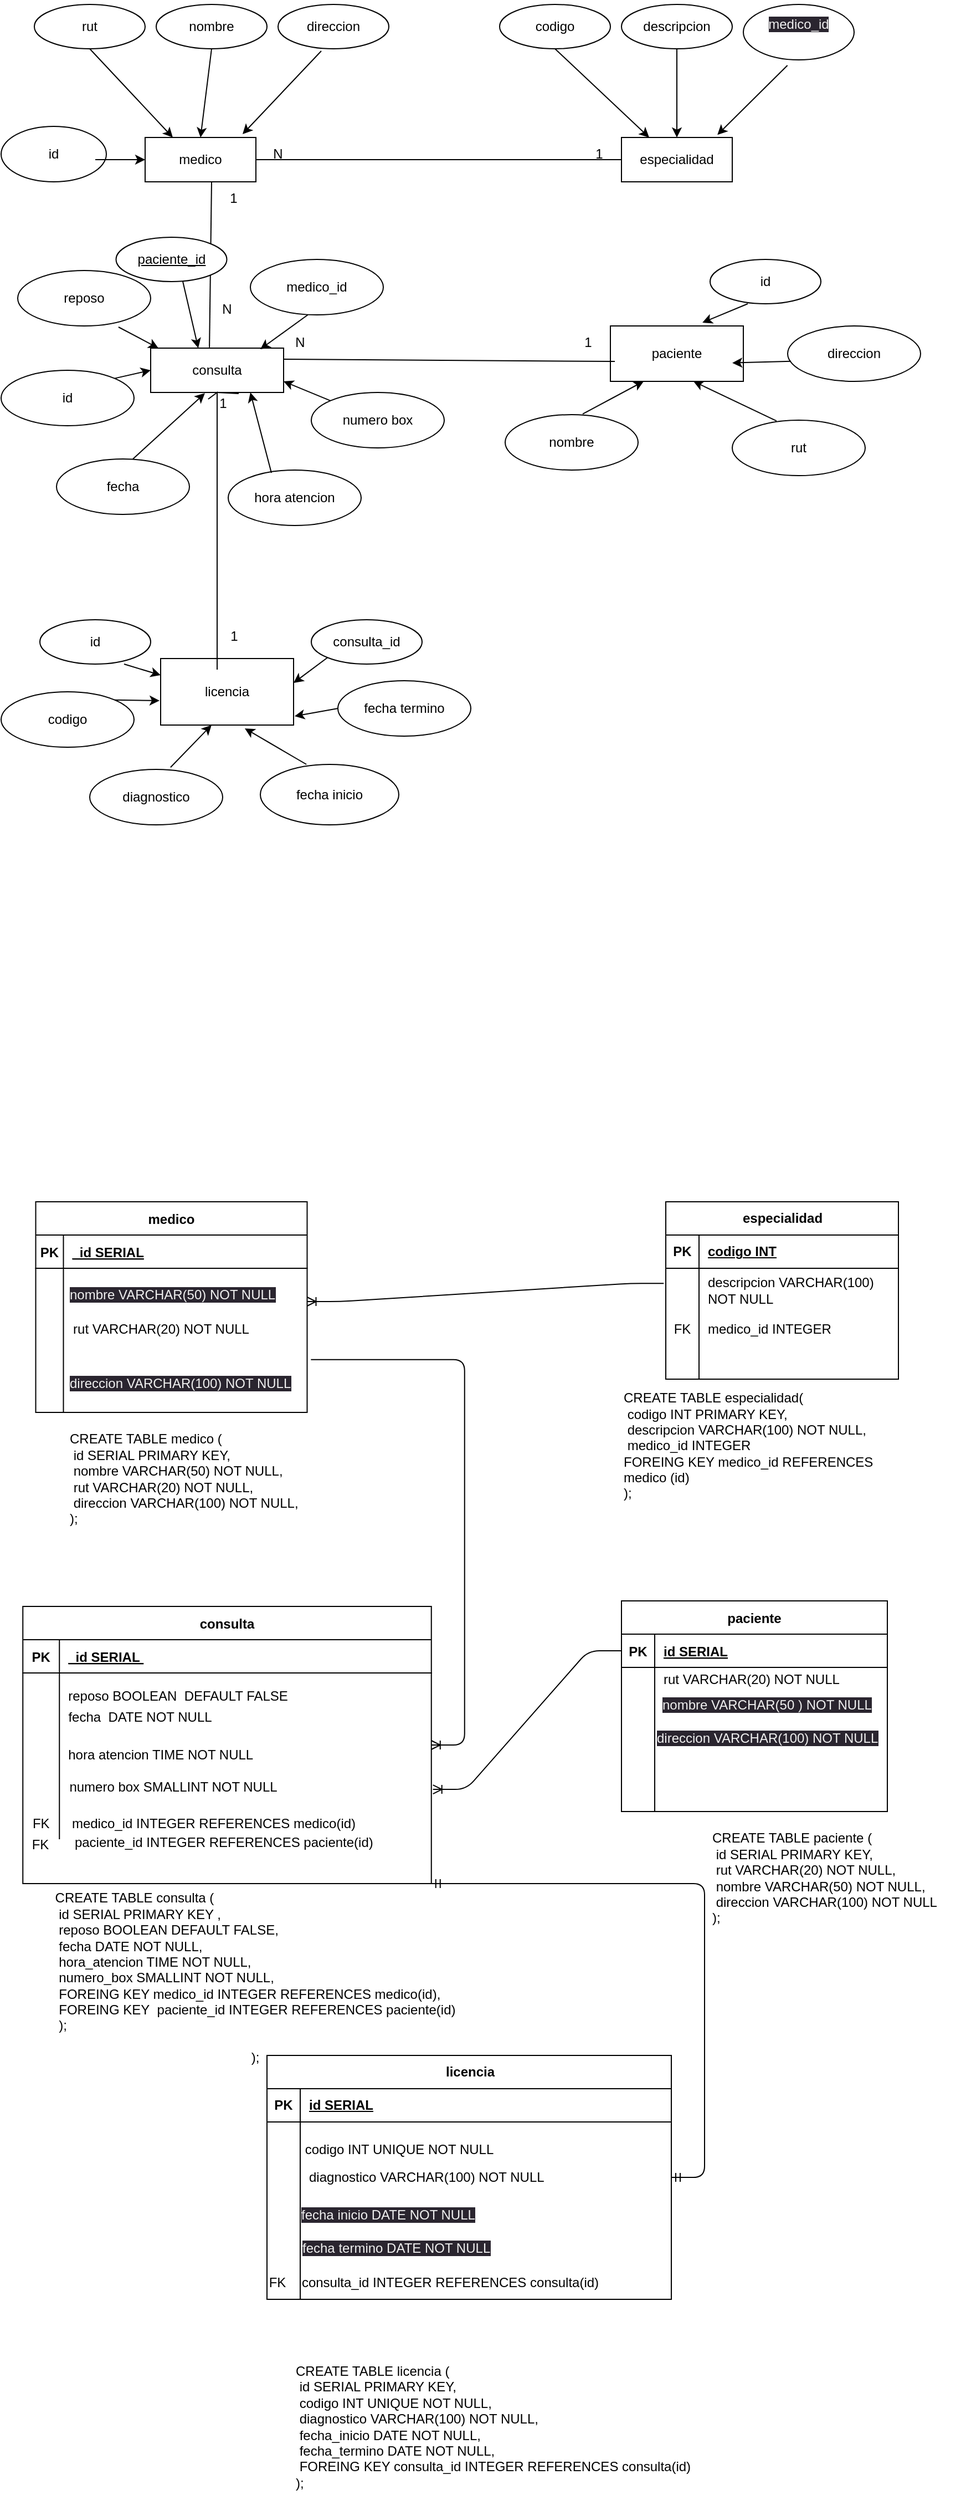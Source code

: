 <mxfile>
    <diagram id="HH4tAxBKXGQvusToXuVI" name="Page-1">
        <mxGraphModel dx="937" dy="563" grid="1" gridSize="10" guides="1" tooltips="1" connect="1" arrows="1" fold="1" page="1" pageScale="1" pageWidth="850" pageHeight="1100" math="0" shadow="0">
            <root>
                <mxCell id="0"/>
                <mxCell id="1" parent="0"/>
                <mxCell id="2" value="medico" style="whiteSpace=wrap;html=1;align=center;" parent="1" vertex="1">
                    <mxGeometry x="130" y="200" width="100" height="40" as="geometry"/>
                </mxCell>
                <mxCell id="3" value="especialidad" style="whiteSpace=wrap;html=1;align=center;" parent="1" vertex="1">
                    <mxGeometry x="560" y="200" width="100" height="40" as="geometry"/>
                </mxCell>
                <mxCell id="4" value="rut" style="ellipse;whiteSpace=wrap;html=1;align=center;" parent="1" vertex="1">
                    <mxGeometry x="30" y="80" width="100" height="40" as="geometry"/>
                </mxCell>
                <mxCell id="5" value="nombre" style="ellipse;whiteSpace=wrap;html=1;align=center;" parent="1" vertex="1">
                    <mxGeometry x="140" y="80" width="100" height="40" as="geometry"/>
                </mxCell>
                <mxCell id="6" value="direccion" style="ellipse;whiteSpace=wrap;html=1;align=center;" parent="1" vertex="1">
                    <mxGeometry x="250" y="80" width="100" height="40" as="geometry"/>
                </mxCell>
                <mxCell id="7" value="codigo" style="ellipse;whiteSpace=wrap;html=1;align=center;" parent="1" vertex="1">
                    <mxGeometry x="450" y="80" width="100" height="40" as="geometry"/>
                </mxCell>
                <mxCell id="8" value="descripcion" style="ellipse;whiteSpace=wrap;html=1;align=center;" parent="1" vertex="1">
                    <mxGeometry x="560" y="80" width="100" height="40" as="geometry"/>
                </mxCell>
                <mxCell id="9" value="" style="endArrow=none;html=1;rounded=0;exitX=1;exitY=0.5;exitDx=0;exitDy=0;entryX=0;entryY=0.5;entryDx=0;entryDy=0;" parent="1" source="2" target="3" edge="1">
                    <mxGeometry relative="1" as="geometry">
                        <mxPoint x="250" y="240" as="sourcePoint"/>
                        <mxPoint x="410" y="240" as="targetPoint"/>
                    </mxGeometry>
                </mxCell>
                <mxCell id="10" value="" style="endArrow=classic;html=1;entryX=0.25;entryY=0;entryDx=0;entryDy=0;exitX=0.5;exitY=1;exitDx=0;exitDy=0;" parent="1" source="4" target="2" edge="1">
                    <mxGeometry width="50" height="50" relative="1" as="geometry">
                        <mxPoint x="390" y="270" as="sourcePoint"/>
                        <mxPoint x="440" y="220" as="targetPoint"/>
                    </mxGeometry>
                </mxCell>
                <mxCell id="11" value="" style="endArrow=classic;html=1;entryX=0.5;entryY=0;entryDx=0;entryDy=0;exitX=0.5;exitY=1;exitDx=0;exitDy=0;" parent="1" source="5" target="2" edge="1">
                    <mxGeometry width="50" height="50" relative="1" as="geometry">
                        <mxPoint x="390" y="270" as="sourcePoint"/>
                        <mxPoint x="440" y="220" as="targetPoint"/>
                    </mxGeometry>
                </mxCell>
                <mxCell id="12" value="" style="endArrow=classic;html=1;entryX=0.88;entryY=-0.075;entryDx=0;entryDy=0;entryPerimeter=0;exitX=0.39;exitY=1.05;exitDx=0;exitDy=0;exitPerimeter=0;" parent="1" source="6" target="2" edge="1">
                    <mxGeometry width="50" height="50" relative="1" as="geometry">
                        <mxPoint x="390" y="270" as="sourcePoint"/>
                        <mxPoint x="440" y="220" as="targetPoint"/>
                    </mxGeometry>
                </mxCell>
                <mxCell id="13" value="" style="endArrow=classic;html=1;entryX=0.5;entryY=0;entryDx=0;entryDy=0;exitX=0.5;exitY=1;exitDx=0;exitDy=0;" parent="1" source="8" target="3" edge="1">
                    <mxGeometry width="50" height="50" relative="1" as="geometry">
                        <mxPoint x="390" y="270" as="sourcePoint"/>
                        <mxPoint x="440" y="220" as="targetPoint"/>
                    </mxGeometry>
                </mxCell>
                <mxCell id="14" value="" style="endArrow=classic;html=1;entryX=0.25;entryY=0;entryDx=0;entryDy=0;exitX=0.5;exitY=1;exitDx=0;exitDy=0;" parent="1" source="7" target="3" edge="1">
                    <mxGeometry width="50" height="50" relative="1" as="geometry">
                        <mxPoint x="390" y="270" as="sourcePoint"/>
                        <mxPoint x="440" y="220" as="targetPoint"/>
                    </mxGeometry>
                </mxCell>
                <mxCell id="15" value="consulta" style="rounded=0;whiteSpace=wrap;html=1;" parent="1" vertex="1">
                    <mxGeometry x="135" y="390" width="120" height="40" as="geometry"/>
                </mxCell>
                <mxCell id="16" value="paciente" style="rounded=0;whiteSpace=wrap;html=1;" parent="1" vertex="1">
                    <mxGeometry x="550" y="370" width="120" height="50" as="geometry"/>
                </mxCell>
                <mxCell id="18" value="numero box" style="ellipse;whiteSpace=wrap;html=1;" parent="1" vertex="1">
                    <mxGeometry x="280" y="430" width="120" height="50" as="geometry"/>
                </mxCell>
                <mxCell id="19" value="hora atencion" style="ellipse;whiteSpace=wrap;html=1;" parent="1" vertex="1">
                    <mxGeometry x="205" y="500" width="120" height="50" as="geometry"/>
                </mxCell>
                <mxCell id="20" value="fecha" style="ellipse;whiteSpace=wrap;html=1;" parent="1" vertex="1">
                    <mxGeometry x="50" y="490" width="120" height="50" as="geometry"/>
                </mxCell>
                <mxCell id="21" value="id" style="ellipse;whiteSpace=wrap;html=1;" parent="1" vertex="1">
                    <mxGeometry y="410" width="120" height="50" as="geometry"/>
                </mxCell>
                <mxCell id="22" value="direccion" style="ellipse;whiteSpace=wrap;html=1;" parent="1" vertex="1">
                    <mxGeometry x="710" y="370" width="120" height="50" as="geometry"/>
                </mxCell>
                <mxCell id="23" value="nombre" style="ellipse;whiteSpace=wrap;html=1;" parent="1" vertex="1">
                    <mxGeometry x="455" y="450" width="120" height="50" as="geometry"/>
                </mxCell>
                <mxCell id="24" value="rut" style="ellipse;whiteSpace=wrap;html=1;" parent="1" vertex="1">
                    <mxGeometry x="660" y="455" width="120" height="50" as="geometry"/>
                </mxCell>
                <mxCell id="25" value="" style="endArrow=classic;html=1;entryX=0.917;entryY=0.667;entryDx=0;entryDy=0;exitX=0.025;exitY=0.638;exitDx=0;exitDy=0;exitPerimeter=0;entryPerimeter=0;" parent="1" source="22" target="16" edge="1">
                    <mxGeometry width="50" height="50" relative="1" as="geometry">
                        <mxPoint x="747.574" y="421.716" as="sourcePoint"/>
                        <mxPoint x="510" y="370" as="targetPoint"/>
                    </mxGeometry>
                </mxCell>
                <mxCell id="26" value="" style="endArrow=classic;html=1;entryX=0.75;entryY=1;entryDx=0;entryDy=0;exitX=0.325;exitY=0.05;exitDx=0;exitDy=0;exitPerimeter=0;" parent="1" source="19" target="15" edge="1">
                    <mxGeometry width="50" height="50" relative="1" as="geometry">
                        <mxPoint x="385" y="420" as="sourcePoint"/>
                        <mxPoint x="435" y="370" as="targetPoint"/>
                    </mxGeometry>
                </mxCell>
                <mxCell id="28" value="" style="endArrow=classic;html=1;entryX=0.408;entryY=1.017;entryDx=0;entryDy=0;entryPerimeter=0;exitX=0.575;exitY=0;exitDx=0;exitDy=0;exitPerimeter=0;" parent="1" source="20" target="15" edge="1">
                    <mxGeometry width="50" height="50" relative="1" as="geometry">
                        <mxPoint x="385" y="420" as="sourcePoint"/>
                        <mxPoint x="435" y="370" as="targetPoint"/>
                    </mxGeometry>
                </mxCell>
                <mxCell id="29" value="" style="endArrow=classic;html=1;exitX=1;exitY=0;exitDx=0;exitDy=0;entryX=0;entryY=0.5;entryDx=0;entryDy=0;" parent="1" source="21" target="15" edge="1">
                    <mxGeometry width="50" height="50" relative="1" as="geometry">
                        <mxPoint x="385" y="420" as="sourcePoint"/>
                        <mxPoint x="105" y="390" as="targetPoint"/>
                    </mxGeometry>
                </mxCell>
                <mxCell id="30" value="" style="endArrow=classic;html=1;entryX=0.625;entryY=1;entryDx=0;entryDy=0;exitX=0.333;exitY=0.013;exitDx=0;exitDy=0;exitPerimeter=0;entryPerimeter=0;" parent="1" source="24" target="16" edge="1">
                    <mxGeometry width="50" height="50" relative="1" as="geometry">
                        <mxPoint x="460" y="420" as="sourcePoint"/>
                        <mxPoint x="510" y="370" as="targetPoint"/>
                    </mxGeometry>
                </mxCell>
                <mxCell id="31" value="" style="endArrow=classic;html=1;entryX=0.25;entryY=1;entryDx=0;entryDy=0;exitX=0.583;exitY=-0.012;exitDx=0;exitDy=0;exitPerimeter=0;" parent="1" source="23" target="16" edge="1">
                    <mxGeometry width="50" height="50" relative="1" as="geometry">
                        <mxPoint x="460" y="420" as="sourcePoint"/>
                        <mxPoint x="510" y="370" as="targetPoint"/>
                    </mxGeometry>
                </mxCell>
                <mxCell id="32" value="" style="endArrow=none;html=1;exitX=0.442;exitY=-0.017;exitDx=0;exitDy=0;exitPerimeter=0;" parent="1" source="15" edge="1">
                    <mxGeometry width="50" height="50" relative="1" as="geometry">
                        <mxPoint x="390" y="370" as="sourcePoint"/>
                        <mxPoint x="190" y="240" as="targetPoint"/>
                    </mxGeometry>
                </mxCell>
                <mxCell id="33" value="N" style="text;html=1;strokeColor=none;fillColor=none;align=center;verticalAlign=middle;whiteSpace=wrap;rounded=0;" parent="1" vertex="1">
                    <mxGeometry x="220" y="200" width="60" height="30" as="geometry"/>
                </mxCell>
                <mxCell id="34" value="N" style="text;html=1;strokeColor=none;fillColor=none;align=center;verticalAlign=middle;whiteSpace=wrap;rounded=0;" parent="1" vertex="1">
                    <mxGeometry x="174" y="340" width="60" height="30" as="geometry"/>
                </mxCell>
                <mxCell id="35" value="1" style="text;html=1;strokeColor=none;fillColor=none;align=center;verticalAlign=middle;whiteSpace=wrap;rounded=0;" parent="1" vertex="1">
                    <mxGeometry x="180" y="240" width="60" height="30" as="geometry"/>
                </mxCell>
                <mxCell id="37" style="edgeStyle=none;html=1;entryX=1;entryY=0.75;entryDx=0;entryDy=0;" parent="1" source="18" target="15" edge="1">
                    <mxGeometry relative="1" as="geometry"/>
                </mxCell>
                <mxCell id="36" value="N" style="text;html=1;strokeColor=none;fillColor=none;align=center;verticalAlign=middle;whiteSpace=wrap;rounded=0;" parent="1" vertex="1">
                    <mxGeometry x="240" y="370" width="60" height="30" as="geometry"/>
                </mxCell>
                <mxCell id="38" value="1" style="text;html=1;strokeColor=none;fillColor=none;align=center;verticalAlign=middle;whiteSpace=wrap;rounded=0;" parent="1" vertex="1">
                    <mxGeometry x="500" y="370" width="60" height="30" as="geometry"/>
                </mxCell>
                <mxCell id="39" value="1" style="text;html=1;strokeColor=none;fillColor=none;align=center;verticalAlign=middle;whiteSpace=wrap;rounded=0;" parent="1" vertex="1">
                    <mxGeometry x="510" y="200" width="60" height="30" as="geometry"/>
                </mxCell>
                <mxCell id="40" value="" style="endArrow=none;html=1;exitX=0.25;exitY=1;exitDx=0;exitDy=0;entryX=0.9;entryY=1.067;entryDx=0;entryDy=0;entryPerimeter=0;" parent="1" source="36" target="38" edge="1">
                    <mxGeometry width="50" height="50" relative="1" as="geometry">
                        <mxPoint x="390" y="370" as="sourcePoint"/>
                        <mxPoint x="440" y="320" as="targetPoint"/>
                    </mxGeometry>
                </mxCell>
                <mxCell id="41" value="licencia" style="rounded=0;whiteSpace=wrap;html=1;" parent="1" vertex="1">
                    <mxGeometry x="144" y="670" width="120" height="60" as="geometry"/>
                </mxCell>
                <mxCell id="42" value="codigo" style="ellipse;whiteSpace=wrap;html=1;" parent="1" vertex="1">
                    <mxGeometry y="700" width="120" height="50" as="geometry"/>
                </mxCell>
                <mxCell id="43" value="diagnostico" style="ellipse;whiteSpace=wrap;html=1;" parent="1" vertex="1">
                    <mxGeometry x="80" y="770" width="120" height="50" as="geometry"/>
                </mxCell>
                <mxCell id="44" value="fecha inicio" style="ellipse;whiteSpace=wrap;html=1;" parent="1" vertex="1">
                    <mxGeometry x="234" y="765.5" width="125" height="54.5" as="geometry"/>
                </mxCell>
                <mxCell id="45" value="fecha termino" style="ellipse;whiteSpace=wrap;html=1;" parent="1" vertex="1">
                    <mxGeometry x="304" y="690" width="120" height="50" as="geometry"/>
                </mxCell>
                <mxCell id="46" value="" style="endArrow=classic;html=1;rounded=0;exitX=1;exitY=0;exitDx=0;exitDy=0;entryX=-0.008;entryY=0.633;entryDx=0;entryDy=0;entryPerimeter=0;" parent="1" source="42" target="41" edge="1">
                    <mxGeometry width="50" height="50" relative="1" as="geometry">
                        <mxPoint x="139" y="725.5" as="sourcePoint"/>
                        <mxPoint x="119" y="710" as="targetPoint"/>
                    </mxGeometry>
                </mxCell>
                <mxCell id="47" value="" style="endArrow=classic;html=1;rounded=0;exitX=0.608;exitY=-0.037;exitDx=0;exitDy=0;exitPerimeter=0;entryX=0.383;entryY=1;entryDx=0;entryDy=0;entryPerimeter=0;" parent="1" source="43" target="41" edge="1">
                    <mxGeometry width="50" height="50" relative="1" as="geometry">
                        <mxPoint x="139" y="725.5" as="sourcePoint"/>
                        <mxPoint x="189" y="675.5" as="targetPoint"/>
                    </mxGeometry>
                </mxCell>
                <mxCell id="48" value="" style="endArrow=classic;html=1;rounded=0;exitX=0;exitY=0.5;exitDx=0;exitDy=0;entryX=1.008;entryY=0.867;entryDx=0;entryDy=0;entryPerimeter=0;" parent="1" source="45" target="41" edge="1">
                    <mxGeometry width="50" height="50" relative="1" as="geometry">
                        <mxPoint x="139" y="725.5" as="sourcePoint"/>
                        <mxPoint x="239" y="720" as="targetPoint"/>
                    </mxGeometry>
                </mxCell>
                <mxCell id="49" value="" style="endArrow=classic;html=1;rounded=0;exitX=0.333;exitY=0;exitDx=0;exitDy=0;exitPerimeter=0;entryX=0.633;entryY=1.05;entryDx=0;entryDy=0;entryPerimeter=0;" parent="1" source="44" target="41" edge="1">
                    <mxGeometry width="50" height="50" relative="1" as="geometry">
                        <mxPoint x="139" y="725.5" as="sourcePoint"/>
                        <mxPoint x="229" y="730" as="targetPoint"/>
                    </mxGeometry>
                </mxCell>
                <mxCell id="56" value="licencia" style="shape=table;startSize=30;container=1;collapsible=1;childLayout=tableLayout;fixedRows=1;rowLines=0;fontStyle=1;align=center;resizeLast=1;html=1;" parent="1" vertex="1">
                    <mxGeometry x="240" y="1930" width="365" height="220" as="geometry"/>
                </mxCell>
                <mxCell id="57" value="" style="shape=tableRow;horizontal=0;startSize=0;swimlaneHead=0;swimlaneBody=0;fillColor=none;collapsible=0;dropTarget=0;points=[[0,0.5],[1,0.5]];portConstraint=eastwest;top=0;left=0;right=0;bottom=1;" parent="56" vertex="1">
                    <mxGeometry y="30" width="365" height="30" as="geometry"/>
                </mxCell>
                <mxCell id="58" value="PK" style="shape=partialRectangle;connectable=0;fillColor=none;top=0;left=0;bottom=0;right=0;fontStyle=1;overflow=hidden;whiteSpace=wrap;html=1;" parent="57" vertex="1">
                    <mxGeometry width="30" height="30" as="geometry">
                        <mxRectangle width="30" height="30" as="alternateBounds"/>
                    </mxGeometry>
                </mxCell>
                <mxCell id="59" value="id SERIAL" style="shape=partialRectangle;connectable=0;fillColor=none;top=0;left=0;bottom=0;right=0;align=left;spacingLeft=6;fontStyle=5;overflow=hidden;whiteSpace=wrap;html=1;" parent="57" vertex="1">
                    <mxGeometry x="30" width="335" height="30" as="geometry">
                        <mxRectangle width="335" height="30" as="alternateBounds"/>
                    </mxGeometry>
                </mxCell>
                <mxCell id="63" value="" style="shape=tableRow;horizontal=0;startSize=0;swimlaneHead=0;swimlaneBody=0;fillColor=none;collapsible=0;dropTarget=0;points=[[0,0.5],[1,0.5]];portConstraint=eastwest;top=0;left=0;right=0;bottom=0;" parent="56" vertex="1">
                    <mxGeometry y="60" width="365" height="30" as="geometry"/>
                </mxCell>
                <mxCell id="64" value="" style="shape=partialRectangle;connectable=0;fillColor=none;top=0;left=0;bottom=0;right=0;editable=1;overflow=hidden;whiteSpace=wrap;html=1;" parent="63" vertex="1">
                    <mxGeometry width="30" height="30" as="geometry">
                        <mxRectangle width="30" height="30" as="alternateBounds"/>
                    </mxGeometry>
                </mxCell>
                <mxCell id="65" value="" style="shape=partialRectangle;connectable=0;fillColor=none;top=0;left=0;bottom=0;right=0;align=left;spacingLeft=6;overflow=hidden;whiteSpace=wrap;html=1;" parent="63" vertex="1">
                    <mxGeometry x="30" width="335" height="30" as="geometry">
                        <mxRectangle width="335" height="30" as="alternateBounds"/>
                    </mxGeometry>
                </mxCell>
                <mxCell id="60" value="" style="shape=tableRow;horizontal=0;startSize=0;swimlaneHead=0;swimlaneBody=0;fillColor=none;collapsible=0;dropTarget=0;points=[[0,0.5],[1,0.5]];portConstraint=eastwest;top=0;left=0;right=0;bottom=0;" parent="56" vertex="1">
                    <mxGeometry y="90" width="365" height="40" as="geometry"/>
                </mxCell>
                <mxCell id="61" value="" style="shape=partialRectangle;connectable=0;fillColor=none;top=0;left=0;bottom=0;right=0;editable=1;overflow=hidden;whiteSpace=wrap;html=1;" parent="60" vertex="1">
                    <mxGeometry width="30" height="40" as="geometry">
                        <mxRectangle width="30" height="40" as="alternateBounds"/>
                    </mxGeometry>
                </mxCell>
                <mxCell id="62" value="diagnostico VARCHAR(100) NOT NULL" style="shape=partialRectangle;connectable=0;fillColor=none;top=0;left=0;bottom=0;right=0;align=left;spacingLeft=6;overflow=hidden;whiteSpace=wrap;html=1;" parent="60" vertex="1">
                    <mxGeometry x="30" width="335" height="40" as="geometry">
                        <mxRectangle width="335" height="40" as="alternateBounds"/>
                    </mxGeometry>
                </mxCell>
                <mxCell id="66" value="" style="shape=tableRow;horizontal=0;startSize=0;swimlaneHead=0;swimlaneBody=0;fillColor=none;collapsible=0;dropTarget=0;points=[[0,0.5],[1,0.5]];portConstraint=eastwest;top=0;left=0;right=0;bottom=0;" parent="56" vertex="1">
                    <mxGeometry y="130" width="365" height="90" as="geometry"/>
                </mxCell>
                <mxCell id="67" value="" style="shape=partialRectangle;connectable=0;fillColor=none;top=0;left=0;bottom=0;right=0;editable=1;overflow=hidden;whiteSpace=wrap;html=1;" parent="66" vertex="1">
                    <mxGeometry width="30" height="90" as="geometry">
                        <mxRectangle width="30" height="90" as="alternateBounds"/>
                    </mxGeometry>
                </mxCell>
                <mxCell id="68" value="" style="shape=partialRectangle;connectable=0;fillColor=none;top=0;left=0;bottom=0;right=0;align=left;spacingLeft=6;overflow=hidden;whiteSpace=wrap;html=1;" parent="66" vertex="1">
                    <mxGeometry x="30" width="335" height="90" as="geometry">
                        <mxRectangle width="335" height="90" as="alternateBounds"/>
                    </mxGeometry>
                </mxCell>
                <mxCell id="82" value="especialidad" style="shape=table;startSize=30;container=1;collapsible=1;childLayout=tableLayout;fixedRows=1;rowLines=0;fontStyle=1;align=center;resizeLast=1;html=1;" parent="1" vertex="1">
                    <mxGeometry x="600" y="1160" width="210" height="160" as="geometry"/>
                </mxCell>
                <mxCell id="83" value="" style="shape=tableRow;horizontal=0;startSize=0;swimlaneHead=0;swimlaneBody=0;fillColor=none;collapsible=0;dropTarget=0;points=[[0,0.5],[1,0.5]];portConstraint=eastwest;top=0;left=0;right=0;bottom=1;" parent="82" vertex="1">
                    <mxGeometry y="30" width="210" height="30" as="geometry"/>
                </mxCell>
                <mxCell id="84" value="PK" style="shape=partialRectangle;connectable=0;fillColor=none;top=0;left=0;bottom=0;right=0;fontStyle=1;overflow=hidden;whiteSpace=wrap;html=1;" parent="83" vertex="1">
                    <mxGeometry width="30" height="30" as="geometry">
                        <mxRectangle width="30" height="30" as="alternateBounds"/>
                    </mxGeometry>
                </mxCell>
                <mxCell id="85" value="codigo INT" style="shape=partialRectangle;connectable=0;fillColor=none;top=0;left=0;bottom=0;right=0;align=left;spacingLeft=6;fontStyle=5;overflow=hidden;whiteSpace=wrap;html=1;" parent="83" vertex="1">
                    <mxGeometry x="30" width="180" height="30" as="geometry">
                        <mxRectangle width="180" height="30" as="alternateBounds"/>
                    </mxGeometry>
                </mxCell>
                <mxCell id="86" value="" style="shape=tableRow;horizontal=0;startSize=0;swimlaneHead=0;swimlaneBody=0;fillColor=none;collapsible=0;dropTarget=0;points=[[0,0.5],[1,0.5]];portConstraint=eastwest;top=0;left=0;right=0;bottom=0;" parent="82" vertex="1">
                    <mxGeometry y="60" width="210" height="40" as="geometry"/>
                </mxCell>
                <mxCell id="87" value="" style="shape=partialRectangle;connectable=0;fillColor=none;top=0;left=0;bottom=0;right=0;editable=1;overflow=hidden;whiteSpace=wrap;html=1;" parent="86" vertex="1">
                    <mxGeometry width="30" height="40" as="geometry">
                        <mxRectangle width="30" height="40" as="alternateBounds"/>
                    </mxGeometry>
                </mxCell>
                <mxCell id="88" value="descripcion VARCHAR(100) NOT NULL" style="shape=partialRectangle;connectable=0;fillColor=none;top=0;left=0;bottom=0;right=0;align=left;spacingLeft=6;overflow=hidden;whiteSpace=wrap;html=1;" parent="86" vertex="1">
                    <mxGeometry x="30" width="180" height="40" as="geometry">
                        <mxRectangle width="180" height="40" as="alternateBounds"/>
                    </mxGeometry>
                </mxCell>
                <mxCell id="89" value="" style="shape=tableRow;horizontal=0;startSize=0;swimlaneHead=0;swimlaneBody=0;fillColor=none;collapsible=0;dropTarget=0;points=[[0,0.5],[1,0.5]];portConstraint=eastwest;top=0;left=0;right=0;bottom=0;" parent="82" vertex="1">
                    <mxGeometry y="100" width="210" height="30" as="geometry"/>
                </mxCell>
                <mxCell id="90" value="FK" style="shape=partialRectangle;connectable=0;fillColor=none;top=0;left=0;bottom=0;right=0;editable=1;overflow=hidden;whiteSpace=wrap;html=1;" parent="89" vertex="1">
                    <mxGeometry width="30" height="30" as="geometry">
                        <mxRectangle width="30" height="30" as="alternateBounds"/>
                    </mxGeometry>
                </mxCell>
                <mxCell id="91" value="medico_id INTEGER" style="shape=partialRectangle;connectable=0;fillColor=none;top=0;left=0;bottom=0;right=0;align=left;spacingLeft=6;overflow=hidden;whiteSpace=wrap;html=1;" parent="89" vertex="1">
                    <mxGeometry x="30" width="180" height="30" as="geometry">
                        <mxRectangle width="180" height="30" as="alternateBounds"/>
                    </mxGeometry>
                </mxCell>
                <mxCell id="92" value="" style="shape=tableRow;horizontal=0;startSize=0;swimlaneHead=0;swimlaneBody=0;fillColor=none;collapsible=0;dropTarget=0;points=[[0,0.5],[1,0.5]];portConstraint=eastwest;top=0;left=0;right=0;bottom=0;" parent="82" vertex="1">
                    <mxGeometry y="130" width="210" height="30" as="geometry"/>
                </mxCell>
                <mxCell id="93" value="" style="shape=partialRectangle;connectable=0;fillColor=none;top=0;left=0;bottom=0;right=0;editable=1;overflow=hidden;whiteSpace=wrap;html=1;" parent="92" vertex="1">
                    <mxGeometry width="30" height="30" as="geometry">
                        <mxRectangle width="30" height="30" as="alternateBounds"/>
                    </mxGeometry>
                </mxCell>
                <mxCell id="94" value="" style="shape=partialRectangle;connectable=0;fillColor=none;top=0;left=0;bottom=0;right=0;align=left;spacingLeft=6;overflow=hidden;whiteSpace=wrap;html=1;" parent="92" vertex="1">
                    <mxGeometry x="30" width="180" height="30" as="geometry">
                        <mxRectangle width="180" height="30" as="alternateBounds"/>
                    </mxGeometry>
                </mxCell>
                <mxCell id="98" value="CREATE TABLE medico (&lt;br&gt;&amp;nbsp;id SERIAL PRIMARY KEY,&lt;br&gt;&amp;nbsp;nombre VARCHAR(50) NOT NULL,&lt;br&gt;&amp;nbsp;rut VARCHAR(20) NOT NULL,&lt;br&gt;&amp;nbsp;direccion VARCHAR(100) NOT NULL,&lt;br&gt;);" style="text;html=1;strokeColor=none;fillColor=none;align=left;verticalAlign=middle;whiteSpace=wrap;rounded=0;" parent="1" vertex="1">
                    <mxGeometry x="60" y="1330" width="250" height="160" as="geometry"/>
                </mxCell>
                <mxCell id="99" value="CREATE TABLE especialidad(&lt;br&gt;&amp;nbsp;codigo INT PRIMARY KEY,&lt;br&gt;&amp;nbsp;descripcion VARCHAR(100) NOT NULL,&lt;br&gt;&amp;nbsp;medico_id INTEGER&lt;br&gt;FOREING KEY medico_id REFERENCES medico (id)&lt;br&gt;);" style="text;html=1;strokeColor=none;fillColor=none;align=left;verticalAlign=middle;whiteSpace=wrap;rounded=0;" parent="1" vertex="1">
                    <mxGeometry x="560" y="1320" width="265" height="120" as="geometry"/>
                </mxCell>
                <mxCell id="104" value="" style="endArrow=none;html=1;exitX=0.408;exitY=0.033;exitDx=0;exitDy=0;entryX=0.5;entryY=1;entryDx=0;entryDy=0;exitPerimeter=0;startArrow=none;" parent="1" target="15" edge="1">
                    <mxGeometry width="50" height="50" relative="1" as="geometry">
                        <mxPoint x="214.48" y="430.99" as="sourcePoint"/>
                        <mxPoint x="200" y="390" as="targetPoint"/>
                    </mxGeometry>
                </mxCell>
                <mxCell id="116" value="consulta" style="shape=table;startSize=30;container=1;collapsible=1;childLayout=tableLayout;fixedRows=1;rowLines=0;fontStyle=1;align=center;resizeLast=1;" parent="1" vertex="1">
                    <mxGeometry x="19.63" y="1525" width="368.75" height="250" as="geometry"/>
                </mxCell>
                <mxCell id="117" value="" style="shape=tableRow;horizontal=0;startSize=0;swimlaneHead=0;swimlaneBody=0;fillColor=none;collapsible=0;dropTarget=0;points=[[0,0.5],[1,0.5]];portConstraint=eastwest;top=0;left=0;right=0;bottom=1;" parent="116" vertex="1">
                    <mxGeometry y="30" width="368.75" height="30" as="geometry"/>
                </mxCell>
                <mxCell id="118" value="PK" style="shape=partialRectangle;connectable=0;fillColor=none;top=0;left=0;bottom=0;right=0;fontStyle=1;overflow=hidden;" parent="117" vertex="1">
                    <mxGeometry width="33" height="30" as="geometry">
                        <mxRectangle width="33" height="30" as="alternateBounds"/>
                    </mxGeometry>
                </mxCell>
                <mxCell id="119" value="_id SERIAL " style="shape=partialRectangle;connectable=0;fillColor=none;top=0;left=0;bottom=0;right=0;align=left;spacingLeft=6;fontStyle=5;overflow=hidden;" parent="117" vertex="1">
                    <mxGeometry x="33" width="335.75" height="30" as="geometry">
                        <mxRectangle width="335.75" height="30" as="alternateBounds"/>
                    </mxGeometry>
                </mxCell>
                <mxCell id="120" value="" style="shape=tableRow;horizontal=0;startSize=0;swimlaneHead=0;swimlaneBody=0;fillColor=none;collapsible=0;dropTarget=0;points=[[0,0.5],[1,0.5]];portConstraint=eastwest;top=0;left=0;right=0;bottom=0;" parent="116" vertex="1">
                    <mxGeometry y="60" width="368.75" height="40" as="geometry"/>
                </mxCell>
                <mxCell id="121" value="" style="shape=partialRectangle;connectable=0;fillColor=none;top=0;left=0;bottom=0;right=0;editable=1;overflow=hidden;" parent="120" vertex="1">
                    <mxGeometry width="33" height="40" as="geometry">
                        <mxRectangle width="33" height="40" as="alternateBounds"/>
                    </mxGeometry>
                </mxCell>
                <mxCell id="122" value="reposo BOOLEAN  DEFAULT FALSE" style="shape=partialRectangle;connectable=0;fillColor=none;top=0;left=0;bottom=0;right=0;align=left;spacingLeft=6;overflow=hidden;" parent="120" vertex="1">
                    <mxGeometry x="33" width="335.75" height="40" as="geometry">
                        <mxRectangle width="335.75" height="40" as="alternateBounds"/>
                    </mxGeometry>
                </mxCell>
                <mxCell id="126" value="" style="shape=tableRow;horizontal=0;startSize=0;swimlaneHead=0;swimlaneBody=0;fillColor=none;collapsible=0;dropTarget=0;points=[[0,0.5],[1,0.5]];portConstraint=eastwest;top=0;left=0;right=0;bottom=0;" parent="116" vertex="1">
                    <mxGeometry y="100" width="368.75" height="80" as="geometry"/>
                </mxCell>
                <mxCell id="127" value="" style="shape=partialRectangle;connectable=0;fillColor=none;top=0;left=0;bottom=0;right=0;editable=1;overflow=hidden;" parent="126" vertex="1">
                    <mxGeometry width="33" height="80" as="geometry">
                        <mxRectangle width="33" height="80" as="alternateBounds"/>
                    </mxGeometry>
                </mxCell>
                <mxCell id="128" value="hora atencion TIME NOT NULL&#10;" style="shape=partialRectangle;connectable=0;fillColor=none;top=0;left=0;bottom=0;right=0;align=left;spacingLeft=6;overflow=hidden;" parent="126" vertex="1">
                    <mxGeometry x="33" width="335.75" height="80" as="geometry">
                        <mxRectangle width="335.75" height="80" as="alternateBounds"/>
                    </mxGeometry>
                </mxCell>
                <mxCell id="123" value="" style="shape=tableRow;horizontal=0;startSize=0;swimlaneHead=0;swimlaneBody=0;fillColor=none;collapsible=0;dropTarget=0;points=[[0,0.5],[1,0.5]];portConstraint=eastwest;top=0;left=0;right=0;bottom=0;" parent="116" vertex="1">
                    <mxGeometry y="180" width="368.75" height="30" as="geometry"/>
                </mxCell>
                <mxCell id="124" value="FK" style="shape=partialRectangle;connectable=0;fillColor=none;top=0;left=0;bottom=0;right=0;editable=1;overflow=hidden;" parent="123" vertex="1">
                    <mxGeometry width="33" height="30" as="geometry">
                        <mxRectangle width="33" height="30" as="alternateBounds"/>
                    </mxGeometry>
                </mxCell>
                <mxCell id="125" value=" medico_id INTEGER REFERENCES medico(id)" style="shape=partialRectangle;connectable=0;fillColor=none;top=0;left=0;bottom=0;right=0;align=left;spacingLeft=6;overflow=hidden;" parent="123" vertex="1">
                    <mxGeometry x="33" width="335.75" height="30" as="geometry">
                        <mxRectangle width="335.75" height="30" as="alternateBounds"/>
                    </mxGeometry>
                </mxCell>
                <mxCell id="145" value="CREATE TABLE licencia (&lt;br&gt;&amp;nbsp;id SERIAL PRIMARY KEY,&lt;br&gt;&amp;nbsp;codigo INT UNIQUE NOT NULL,&lt;br&gt;&amp;nbsp;diagnostico VARCHAR(100) NOT NULL,&lt;br&gt;&amp;nbsp;fecha_inicio DATE NOT NULL,&lt;br&gt;&amp;nbsp;fecha_termino DATE NOT NULL,&lt;br&gt;&amp;nbsp;FOREING KEY consulta_id INTEGER REFERENCES consulta(id)&lt;br&gt;);" style="text;html=1;align=left;verticalAlign=middle;resizable=0;points=[];autosize=1;strokeColor=none;fillColor=none;" parent="1" vertex="1">
                    <mxGeometry x="264" y="2200" width="380" height="130" as="geometry"/>
                </mxCell>
                <mxCell id="146" value="&lt;div style=&quot;text-align: left;&quot;&gt;&lt;span style=&quot;background-color: initial;&quot;&gt;CREATE TABLE consulta (&lt;/span&gt;&lt;/div&gt;&lt;div style=&quot;text-align: left;&quot;&gt;&lt;span style=&quot;background-color: initial;&quot;&gt;&amp;nbsp;id SERIAL PRIMARY KEY ,&lt;/span&gt;&lt;/div&gt;&lt;div style=&quot;text-align: left;&quot;&gt;&lt;span style=&quot;background-color: initial;&quot;&gt;&amp;nbsp;reposo BOOLEAN DEFAULT FALSE,&lt;/span&gt;&lt;/div&gt;&lt;div style=&quot;text-align: left;&quot;&gt;&lt;span style=&quot;background-color: initial;&quot;&gt;&amp;nbsp;fecha DATE NOT NULL,&lt;/span&gt;&lt;/div&gt;&lt;div style=&quot;text-align: left;&quot;&gt;&lt;span style=&quot;background-color: initial;&quot;&gt;&amp;nbsp;hora_atencion TIME NOT NULL,&lt;/span&gt;&lt;/div&gt;&lt;div style=&quot;text-align: left;&quot;&gt;&lt;span style=&quot;background-color: initial;&quot;&gt;&amp;nbsp;numero_box SMALLINT NOT NULL,&lt;/span&gt;&lt;/div&gt;&lt;div style=&quot;text-align: left;&quot;&gt;&lt;span style=&quot;background-color: initial;&quot;&gt;&amp;nbsp;FOREING KEY medico_id INTEGER REFERENCES medico(id),&lt;/span&gt;&lt;/div&gt;&lt;div style=&quot;text-align: left;&quot;&gt;&amp;nbsp;FOREING KEY&amp;nbsp; paciente_id INTEGER REFERENCES paciente(id)&lt;/div&gt;&lt;div style=&quot;text-align: left;&quot;&gt;&amp;nbsp;);&lt;/div&gt;&lt;div&gt;&lt;br&gt;&lt;/div&gt;);" style="text;html=1;align=center;verticalAlign=middle;resizable=0;points=[];autosize=1;strokeColor=none;fillColor=none;" parent="1" vertex="1">
                    <mxGeometry x="39.37" y="1775" width="380" height="170" as="geometry"/>
                </mxCell>
                <mxCell id="147" value="CREATE TABLE paciente (&lt;br&gt;&amp;nbsp;id SERIAL PRIMARY KEY,&lt;br&gt;&amp;nbsp;rut VARCHAR(20) NOT NULL,&lt;br&gt;&amp;nbsp;nombre VARCHAR(50) NOT NULL,&lt;br&gt;&amp;nbsp;direccion VARCHAR(100) NOT NULL&lt;br&gt;);" style="text;html=1;align=left;verticalAlign=middle;resizable=0;points=[];autosize=1;strokeColor=none;fillColor=none;" parent="1" vertex="1">
                    <mxGeometry x="640" y="1720" width="230" height="100" as="geometry"/>
                </mxCell>
                <mxCell id="162" value="medico_id" style="ellipse;whiteSpace=wrap;html=1;" parent="1" vertex="1">
                    <mxGeometry x="225" y="310" width="120" height="50" as="geometry"/>
                </mxCell>
                <mxCell id="163" value="" style="endArrow=classic;html=1;entryX=0.825;entryY=0.025;entryDx=0;entryDy=0;exitX=0.432;exitY=1;exitDx=0;exitDy=0;exitPerimeter=0;entryPerimeter=0;" parent="1" source="162" target="15" edge="1">
                    <mxGeometry relative="1" as="geometry">
                        <mxPoint x="370" y="410" as="sourcePoint"/>
                        <mxPoint x="470" y="410" as="targetPoint"/>
                    </mxGeometry>
                </mxCell>
                <mxCell id="166" value="" style="endArrow=none;html=1;rounded=0;entryX=0.433;entryY=1.15;entryDx=0;entryDy=0;entryPerimeter=0;exitX=0.425;exitY=0.167;exitDx=0;exitDy=0;exitPerimeter=0;" parent="1" source="41" target="15" edge="1">
                    <mxGeometry relative="1" as="geometry">
                        <mxPoint x="187" y="660" as="sourcePoint"/>
                        <mxPoint x="500" y="710" as="targetPoint"/>
                        <Array as="points">
                            <mxPoint x="195" y="430"/>
                        </Array>
                    </mxGeometry>
                </mxCell>
                <mxCell id="168" value="1" style="text;html=1;align=center;verticalAlign=middle;resizable=0;points=[];autosize=1;strokeColor=none;fillColor=none;" parent="1" vertex="1">
                    <mxGeometry x="185" y="425" width="30" height="30" as="geometry"/>
                </mxCell>
                <mxCell id="169" value="1" style="text;html=1;align=center;verticalAlign=middle;resizable=0;points=[];autosize=1;strokeColor=none;fillColor=none;" parent="1" vertex="1">
                    <mxGeometry x="195" y="635" width="30" height="30" as="geometry"/>
                </mxCell>
                <mxCell id="171" value="reposo" style="ellipse;whiteSpace=wrap;html=1;" parent="1" vertex="1">
                    <mxGeometry x="15" y="320" width="120" height="50" as="geometry"/>
                </mxCell>
                <mxCell id="172" value="" style="endArrow=classic;html=1;entryX=0.058;entryY=0;entryDx=0;entryDy=0;entryPerimeter=0;exitX=0.758;exitY=1.02;exitDx=0;exitDy=0;exitPerimeter=0;" parent="1" source="171" target="15" edge="1">
                    <mxGeometry width="50" height="50" relative="1" as="geometry">
                        <mxPoint x="400" y="430" as="sourcePoint"/>
                        <mxPoint x="450" y="380" as="targetPoint"/>
                    </mxGeometry>
                </mxCell>
                <mxCell id="173" value="id" style="ellipse;whiteSpace=wrap;html=1;" parent="1" vertex="1">
                    <mxGeometry y="190" width="95" height="50" as="geometry"/>
                </mxCell>
                <mxCell id="174" value="" style="endArrow=classic;html=1;exitX=0.895;exitY=0.6;exitDx=0;exitDy=0;exitPerimeter=0;" parent="1" source="173" target="2" edge="1">
                    <mxGeometry width="50" height="50" relative="1" as="geometry">
                        <mxPoint x="400" y="230" as="sourcePoint"/>
                        <mxPoint x="450" y="180" as="targetPoint"/>
                    </mxGeometry>
                </mxCell>
                <mxCell id="176" value="&lt;span style=&quot;color: rgb(240, 240, 240); font-family: Helvetica; font-size: 12px; font-style: normal; font-variant-ligatures: normal; font-variant-caps: normal; font-weight: 400; letter-spacing: normal; orphans: 2; text-align: left; text-indent: 0px; text-transform: none; widows: 2; word-spacing: 0px; -webkit-text-stroke-width: 0px; background-color: rgb(42, 37, 47); text-decoration-thickness: initial; text-decoration-style: initial; text-decoration-color: initial; float: none; display: inline !important;&quot;&gt;nombre VARCHAR(50) NOT NULL&lt;/span&gt;" style="text;whiteSpace=wrap;html=1;" parent="1" vertex="1">
                    <mxGeometry x="60" y="1230" width="220" height="40" as="geometry"/>
                </mxCell>
                <mxCell id="177" value="&lt;span style=&quot;color: rgb(240, 240, 240); font-family: Helvetica; font-size: 12px; font-style: normal; font-variant-ligatures: normal; font-variant-caps: normal; font-weight: 400; letter-spacing: normal; orphans: 2; text-align: left; text-indent: 0px; text-transform: none; widows: 2; word-spacing: 0px; -webkit-text-stroke-width: 0px; background-color: rgb(42, 37, 47); text-decoration-thickness: initial; text-decoration-style: initial; text-decoration-color: initial; float: none; display: inline !important;&quot;&gt;direccion VARCHAR(100) NOT NULL&lt;/span&gt;" style="text;whiteSpace=wrap;html=1;" parent="1" vertex="1">
                    <mxGeometry x="60" y="1310" width="230" height="40" as="geometry"/>
                </mxCell>
                <mxCell id="181" value="medico" style="shape=table;startSize=30;container=1;collapsible=1;childLayout=tableLayout;fixedRows=1;rowLines=0;fontStyle=1;align=center;resizeLast=1;" parent="1" vertex="1">
                    <mxGeometry x="31.25" y="1160" width="245" height="190" as="geometry"/>
                </mxCell>
                <mxCell id="182" value="" style="shape=tableRow;horizontal=0;startSize=0;swimlaneHead=0;swimlaneBody=0;fillColor=none;collapsible=0;dropTarget=0;points=[[0,0.5],[1,0.5]];portConstraint=eastwest;top=0;left=0;right=0;bottom=1;" parent="181" vertex="1">
                    <mxGeometry y="30" width="245" height="30" as="geometry"/>
                </mxCell>
                <mxCell id="183" value="PK" style="shape=partialRectangle;connectable=0;fillColor=none;top=0;left=0;bottom=0;right=0;fontStyle=1;overflow=hidden;" parent="182" vertex="1">
                    <mxGeometry width="25" height="30" as="geometry">
                        <mxRectangle width="25" height="30" as="alternateBounds"/>
                    </mxGeometry>
                </mxCell>
                <mxCell id="184" value="_id SERIAL" style="shape=partialRectangle;connectable=0;fillColor=none;top=0;left=0;bottom=0;right=0;align=left;spacingLeft=6;fontStyle=5;overflow=hidden;" parent="182" vertex="1">
                    <mxGeometry x="25" width="220" height="30" as="geometry">
                        <mxRectangle width="220" height="30" as="alternateBounds"/>
                    </mxGeometry>
                </mxCell>
                <mxCell id="188" value="" style="shape=tableRow;horizontal=0;startSize=0;swimlaneHead=0;swimlaneBody=0;fillColor=none;collapsible=0;dropTarget=0;points=[[0,0.5],[1,0.5]];portConstraint=eastwest;top=0;left=0;right=0;bottom=0;" parent="181" vertex="1">
                    <mxGeometry y="60" width="245" height="60" as="geometry"/>
                </mxCell>
                <mxCell id="189" value="" style="shape=partialRectangle;connectable=0;fillColor=none;top=0;left=0;bottom=0;right=0;editable=1;overflow=hidden;" parent="188" vertex="1">
                    <mxGeometry width="25" height="60" as="geometry">
                        <mxRectangle width="25" height="60" as="alternateBounds"/>
                    </mxGeometry>
                </mxCell>
                <mxCell id="190" value="" style="shape=partialRectangle;connectable=0;fillColor=none;top=0;left=0;bottom=0;right=0;align=left;spacingLeft=6;overflow=hidden;" parent="188" vertex="1">
                    <mxGeometry x="25" width="220" height="60" as="geometry">
                        <mxRectangle width="220" height="60" as="alternateBounds"/>
                    </mxGeometry>
                </mxCell>
                <mxCell id="191" value="" style="shape=tableRow;horizontal=0;startSize=0;swimlaneHead=0;swimlaneBody=0;fillColor=none;collapsible=0;dropTarget=0;points=[[0,0.5],[1,0.5]];portConstraint=eastwest;top=0;left=0;right=0;bottom=0;" parent="181" vertex="1">
                    <mxGeometry y="120" width="245" height="70" as="geometry"/>
                </mxCell>
                <mxCell id="192" value="" style="shape=partialRectangle;connectable=0;fillColor=none;top=0;left=0;bottom=0;right=0;editable=1;overflow=hidden;" parent="191" vertex="1">
                    <mxGeometry width="25" height="70" as="geometry">
                        <mxRectangle width="25" height="70" as="alternateBounds"/>
                    </mxGeometry>
                </mxCell>
                <mxCell id="193" value="" style="shape=partialRectangle;connectable=0;fillColor=none;top=0;left=0;bottom=0;right=0;align=left;spacingLeft=6;overflow=hidden;" parent="191" vertex="1">
                    <mxGeometry x="25" width="220" height="70" as="geometry">
                        <mxRectangle width="220" height="70" as="alternateBounds"/>
                    </mxGeometry>
                </mxCell>
                <mxCell id="194" value="" style="edgeStyle=entityRelationEdgeStyle;fontSize=12;html=1;endArrow=ERoneToMany;entryX=1;entryY=0.5;entryDx=0;entryDy=0;exitX=-0.009;exitY=0.34;exitDx=0;exitDy=0;exitPerimeter=0;" parent="1" target="188" edge="1" source="86">
                    <mxGeometry width="100" height="100" relative="1" as="geometry">
                        <mxPoint x="560" y="1240" as="sourcePoint"/>
                        <mxPoint x="470" y="1260" as="targetPoint"/>
                    </mxGeometry>
                </mxCell>
                <mxCell id="201" value="&lt;span style=&quot;color: rgb(240, 240, 240); font-family: Helvetica; font-size: 12px; font-style: normal; font-variant-ligatures: normal; font-variant-caps: normal; font-weight: 400; letter-spacing: normal; orphans: 2; text-align: left; text-indent: 0px; text-transform: none; widows: 2; word-spacing: 0px; -webkit-text-stroke-width: 0px; background-color: rgb(42, 37, 47); text-decoration-thickness: initial; text-decoration-style: initial; text-decoration-color: initial; float: none; display: inline !important;&quot;&gt;nombre VARCHAR(50 ) NOT NULL&lt;/span&gt;" style="text;whiteSpace=wrap;html=1;" parent="1" vertex="1">
                    <mxGeometry x="595" y="1600" width="220" height="40" as="geometry"/>
                </mxCell>
                <mxCell id="202" value="&lt;span style=&quot;color: rgb(240, 240, 240); font-family: Helvetica; font-size: 12px; font-style: normal; font-variant-ligatures: normal; font-variant-caps: normal; font-weight: 400; letter-spacing: normal; orphans: 2; text-align: left; text-indent: 0px; text-transform: none; widows: 2; word-spacing: 0px; -webkit-text-stroke-width: 0px; background-color: rgb(42, 37, 47); text-decoration-thickness: initial; text-decoration-style: initial; text-decoration-color: initial; float: none; display: inline !important;&quot;&gt;direccion VARCHAR(100) NOT NULL&lt;/span&gt;" style="text;whiteSpace=wrap;html=1;" parent="1" vertex="1">
                    <mxGeometry x="590" y="1630" width="210" height="40" as="geometry"/>
                </mxCell>
                <mxCell id="204" value="paciente" style="shape=table;startSize=30;container=1;collapsible=1;childLayout=tableLayout;fixedRows=1;rowLines=0;fontStyle=1;align=center;resizeLast=1;" parent="1" vertex="1">
                    <mxGeometry x="560" y="1520" width="240" height="190" as="geometry"/>
                </mxCell>
                <mxCell id="205" value="" style="shape=tableRow;horizontal=0;startSize=0;swimlaneHead=0;swimlaneBody=0;fillColor=none;collapsible=0;dropTarget=0;points=[[0,0.5],[1,0.5]];portConstraint=eastwest;top=0;left=0;right=0;bottom=1;" parent="204" vertex="1">
                    <mxGeometry y="30" width="240" height="30" as="geometry"/>
                </mxCell>
                <mxCell id="206" value="PK" style="shape=partialRectangle;connectable=0;fillColor=none;top=0;left=0;bottom=0;right=0;fontStyle=1;overflow=hidden;" parent="205" vertex="1">
                    <mxGeometry width="30" height="30" as="geometry">
                        <mxRectangle width="30" height="30" as="alternateBounds"/>
                    </mxGeometry>
                </mxCell>
                <mxCell id="207" value="id SERIAL" style="shape=partialRectangle;connectable=0;fillColor=none;top=0;left=0;bottom=0;right=0;align=left;spacingLeft=6;fontStyle=5;overflow=hidden;" parent="205" vertex="1">
                    <mxGeometry x="30" width="210" height="30" as="geometry">
                        <mxRectangle width="210" height="30" as="alternateBounds"/>
                    </mxGeometry>
                </mxCell>
                <mxCell id="214" value="" style="shape=tableRow;horizontal=0;startSize=0;swimlaneHead=0;swimlaneBody=0;fillColor=none;collapsible=0;dropTarget=0;points=[[0,0.5],[1,0.5]];portConstraint=eastwest;top=0;left=0;right=0;bottom=0;" parent="204" vertex="1">
                    <mxGeometry y="60" width="240" height="20" as="geometry"/>
                </mxCell>
                <mxCell id="215" value="" style="shape=partialRectangle;connectable=0;fillColor=none;top=0;left=0;bottom=0;right=0;editable=1;overflow=hidden;" parent="214" vertex="1">
                    <mxGeometry width="30" height="20" as="geometry">
                        <mxRectangle width="30" height="20" as="alternateBounds"/>
                    </mxGeometry>
                </mxCell>
                <mxCell id="216" value="rut VARCHAR(20) NOT NULL" style="shape=partialRectangle;connectable=0;fillColor=none;top=0;left=0;bottom=0;right=0;align=left;spacingLeft=6;overflow=hidden;" parent="214" vertex="1">
                    <mxGeometry x="30" width="210" height="20" as="geometry">
                        <mxRectangle width="210" height="20" as="alternateBounds"/>
                    </mxGeometry>
                </mxCell>
                <mxCell id="208" value="" style="shape=tableRow;horizontal=0;startSize=0;swimlaneHead=0;swimlaneBody=0;fillColor=none;collapsible=0;dropTarget=0;points=[[0,0.5],[1,0.5]];portConstraint=eastwest;top=0;left=0;right=0;bottom=0;" parent="204" vertex="1">
                    <mxGeometry y="80" width="240" height="110" as="geometry"/>
                </mxCell>
                <mxCell id="209" value="" style="shape=partialRectangle;connectable=0;fillColor=none;top=0;left=0;bottom=0;right=0;editable=1;overflow=hidden;" parent="208" vertex="1">
                    <mxGeometry width="30" height="110" as="geometry">
                        <mxRectangle width="30" height="110" as="alternateBounds"/>
                    </mxGeometry>
                </mxCell>
                <mxCell id="210" value="" style="shape=partialRectangle;connectable=0;fillColor=none;top=0;left=0;bottom=0;right=0;align=left;spacingLeft=6;overflow=hidden;" parent="208" vertex="1">
                    <mxGeometry x="30" width="210" height="110" as="geometry">
                        <mxRectangle width="210" height="110" as="alternateBounds"/>
                    </mxGeometry>
                </mxCell>
                <mxCell id="220" value="rut VARCHAR(20) NOT NULL" style="text;html=1;align=center;verticalAlign=middle;resizable=0;points=[];autosize=1;strokeColor=none;fillColor=none;" parent="1" vertex="1">
                    <mxGeometry x="54" y="1260" width="180" height="30" as="geometry"/>
                </mxCell>
                <mxCell id="221" value="" style="edgeStyle=entityRelationEdgeStyle;fontSize=12;html=1;endArrow=ERoneToMany;exitX=1.014;exitY=0.32;exitDx=0;exitDy=0;exitPerimeter=0;" parent="1" source="191" target="116" edge="1">
                    <mxGeometry width="100" height="100" relative="1" as="geometry">
                        <mxPoint x="370" y="1560" as="sourcePoint"/>
                        <mxPoint x="390" y="1670" as="targetPoint"/>
                    </mxGeometry>
                </mxCell>
                <mxCell id="223" value="&lt;span style=&quot;color: rgb(240, 240, 240); font-family: Helvetica; font-size: 12px; font-style: normal; font-variant-ligatures: normal; font-variant-caps: normal; font-weight: 400; letter-spacing: normal; orphans: 2; text-align: left; text-indent: 0px; text-transform: none; widows: 2; word-spacing: 0px; -webkit-text-stroke-width: 0px; background-color: rgb(42, 37, 47); text-decoration-thickness: initial; text-decoration-style: initial; text-decoration-color: initial; float: none; display: inline !important;&quot;&gt;fecha termino DATE NOT NULL&lt;/span&gt;" style="text;whiteSpace=wrap;html=1;" parent="1" vertex="1">
                    <mxGeometry x="270" y="2090" width="330" height="40" as="geometry"/>
                </mxCell>
                <mxCell id="224" value="&lt;span style=&quot;color: rgb(240, 240, 240); font-family: Helvetica; font-size: 12px; font-style: normal; font-variant-ligatures: normal; font-variant-caps: normal; font-weight: 400; letter-spacing: normal; orphans: 2; text-align: left; text-indent: 0px; text-transform: none; widows: 2; word-spacing: 0px; -webkit-text-stroke-width: 0px; background-color: rgb(42, 37, 47); text-decoration-thickness: initial; text-decoration-style: initial; text-decoration-color: initial; float: none; display: inline !important;&quot;&gt;fecha inicio DATE NOT NULL&lt;/span&gt;" style="text;whiteSpace=wrap;html=1;" parent="1" vertex="1">
                    <mxGeometry x="269" y="2060" width="330" height="40" as="geometry"/>
                </mxCell>
                <mxCell id="225" value="consulta_id INTEGER REFERENCES consulta(id)" style="text;html=1;align=center;verticalAlign=middle;resizable=0;points=[];autosize=1;strokeColor=none;fillColor=none;" parent="1" vertex="1">
                    <mxGeometry x="260" y="2120" width="290" height="30" as="geometry"/>
                </mxCell>
                <mxCell id="228" value="&lt;span style=&quot;text-align: left;&quot;&gt;fecha&amp;nbsp; DATE NOT NULL&lt;/span&gt;" style="text;html=1;align=center;verticalAlign=middle;resizable=0;points=[];autosize=1;strokeColor=none;fillColor=none;" parent="1" vertex="1">
                    <mxGeometry x="50" y="1610" width="150" height="30" as="geometry"/>
                </mxCell>
                <mxCell id="231" value="&lt;br style=&quot;text-align: left; padding: 0px; margin: 0px;&quot;&gt;&lt;span style=&quot;text-align: left;&quot;&gt;numero box SMALLINT NOT NULL&lt;/span&gt;" style="text;html=1;align=center;verticalAlign=middle;resizable=0;points=[];autosize=1;strokeColor=none;fillColor=none;" parent="1" vertex="1">
                    <mxGeometry x="50" y="1660" width="210" height="40" as="geometry"/>
                </mxCell>
                <mxCell id="232" value="&lt;div&gt;&amp;nbsp;paciente_id INTEGER REFERENCES paciente(id)&lt;/div&gt;&lt;div&gt;&lt;br&gt;&lt;/div&gt;" style="text;html=1;align=center;verticalAlign=middle;resizable=0;points=[];autosize=1;strokeColor=none;fillColor=none;" parent="1" vertex="1">
                    <mxGeometry x="49.37" y="1725" width="300" height="40" as="geometry"/>
                </mxCell>
                <mxCell id="234" value="codigo INT UNIQUE NOT NULL" style="text;html=1;align=center;verticalAlign=middle;resizable=0;points=[];autosize=1;strokeColor=none;fillColor=none;" parent="1" vertex="1">
                    <mxGeometry x="264" y="2000" width="190" height="30" as="geometry"/>
                </mxCell>
                <mxCell id="235" value="paciente_id" style="ellipse;whiteSpace=wrap;html=1;align=center;fontStyle=4;" parent="1" vertex="1">
                    <mxGeometry x="103.75" y="290" width="100" height="40" as="geometry"/>
                </mxCell>
                <mxCell id="236" value="" style="endArrow=classic;html=1;entryX=0.358;entryY=0;entryDx=0;entryDy=0;entryPerimeter=0;exitX=0.603;exitY=1;exitDx=0;exitDy=0;exitPerimeter=0;" parent="1" source="235" target="15" edge="1">
                    <mxGeometry width="50" height="50" relative="1" as="geometry">
                        <mxPoint x="400" y="480" as="sourcePoint"/>
                        <mxPoint x="450" y="430" as="targetPoint"/>
                    </mxGeometry>
                </mxCell>
                <mxCell id="237" value="consulta_id" style="ellipse;whiteSpace=wrap;html=1;align=center;" parent="1" vertex="1">
                    <mxGeometry x="280" y="635" width="100" height="40" as="geometry"/>
                </mxCell>
                <mxCell id="239" value="" style="endArrow=classic;html=1;entryX=1;entryY=0.367;entryDx=0;entryDy=0;entryPerimeter=0;exitX=0;exitY=1;exitDx=0;exitDy=0;" parent="1" source="237" target="41" edge="1">
                    <mxGeometry width="50" height="50" relative="1" as="geometry">
                        <mxPoint x="400" y="680" as="sourcePoint"/>
                        <mxPoint x="450" y="630" as="targetPoint"/>
                    </mxGeometry>
                </mxCell>
                <mxCell id="240" value="id" style="ellipse;whiteSpace=wrap;html=1;align=center;" parent="1" vertex="1">
                    <mxGeometry x="35" y="635" width="100" height="40" as="geometry"/>
                </mxCell>
                <mxCell id="241" value="" style="endArrow=classic;html=1;entryX=0;entryY=0.25;entryDx=0;entryDy=0;exitX=0.76;exitY=1;exitDx=0;exitDy=0;exitPerimeter=0;" parent="1" source="240" target="41" edge="1">
                    <mxGeometry width="50" height="50" relative="1" as="geometry">
                        <mxPoint x="400" y="680" as="sourcePoint"/>
                        <mxPoint x="450" y="630" as="targetPoint"/>
                    </mxGeometry>
                </mxCell>
                <mxCell id="242" value="id" style="ellipse;whiteSpace=wrap;html=1;align=center;" parent="1" vertex="1">
                    <mxGeometry x="640" y="310" width="100" height="40" as="geometry"/>
                </mxCell>
                <mxCell id="243" value="" style="endArrow=classic;html=1;entryX=0.692;entryY=-0.06;entryDx=0;entryDy=0;entryPerimeter=0;exitX=0.34;exitY=1;exitDx=0;exitDy=0;exitPerimeter=0;" parent="1" source="242" target="16" edge="1">
                    <mxGeometry width="50" height="50" relative="1" as="geometry">
                        <mxPoint x="400" y="480" as="sourcePoint"/>
                        <mxPoint x="450" y="430" as="targetPoint"/>
                    </mxGeometry>
                </mxCell>
                <mxCell id="245" value="" style="edgeStyle=entityRelationEdgeStyle;fontSize=12;html=1;endArrow=ERmandOne;startArrow=ERmandOne;entryX=1;entryY=1;entryDx=0;entryDy=0;" parent="1" source="56" target="116" edge="1">
                    <mxGeometry width="100" height="100" relative="1" as="geometry">
                        <mxPoint x="370" y="1810" as="sourcePoint"/>
                        <mxPoint x="390" y="1740" as="targetPoint"/>
                    </mxGeometry>
                </mxCell>
                <mxCell id="246" value="FK" style="text;html=1;align=center;verticalAlign=middle;resizable=0;points=[];autosize=1;strokeColor=none;fillColor=none;" vertex="1" parent="1">
                    <mxGeometry x="15" y="1725" width="40" height="30" as="geometry"/>
                </mxCell>
                <mxCell id="250" value="FK" style="text;html=1;align=center;verticalAlign=middle;resizable=0;points=[];autosize=1;strokeColor=none;fillColor=none;" vertex="1" parent="1">
                    <mxGeometry x="229" y="2120" width="40" height="30" as="geometry"/>
                </mxCell>
                <mxCell id="253" value="&#10;&lt;span style=&quot;color: rgb(240, 240, 240); font-family: Helvetica; font-size: 12px; font-style: normal; font-variant-ligatures: normal; font-variant-caps: normal; font-weight: 400; letter-spacing: normal; orphans: 2; text-align: center; text-indent: 0px; text-transform: none; widows: 2; word-spacing: 0px; -webkit-text-stroke-width: 0px; background-color: rgb(42, 37, 47); text-decoration-thickness: initial; text-decoration-style: initial; text-decoration-color: initial; float: none; display: inline !important;&quot;&gt;medico_id&lt;/span&gt;&#10;&#10;" style="ellipse;whiteSpace=wrap;html=1;align=center;" vertex="1" parent="1">
                    <mxGeometry x="670" y="80" width="100" height="50" as="geometry"/>
                </mxCell>
                <mxCell id="254" value="" style="endArrow=classic;html=1;entryX=0.866;entryY=-0.06;entryDx=0;entryDy=0;entryPerimeter=0;exitX=0.398;exitY=1.1;exitDx=0;exitDy=0;exitPerimeter=0;" edge="1" parent="1" source="253" target="3">
                    <mxGeometry width="50" height="50" relative="1" as="geometry">
                        <mxPoint x="450" y="190" as="sourcePoint"/>
                        <mxPoint x="500" y="140" as="targetPoint"/>
                    </mxGeometry>
                </mxCell>
                <mxCell id="255" value="" style="edgeStyle=entityRelationEdgeStyle;fontSize=12;html=1;endArrow=ERoneToMany;entryX=1.004;entryY=0.813;entryDx=0;entryDy=0;entryPerimeter=0;" edge="1" parent="1" source="205" target="126">
                    <mxGeometry width="100" height="100" relative="1" as="geometry">
                        <mxPoint x="410" y="1720" as="sourcePoint"/>
                        <mxPoint x="480" y="1550" as="targetPoint"/>
                    </mxGeometry>
                </mxCell>
            </root>
        </mxGraphModel>
    </diagram>
</mxfile>